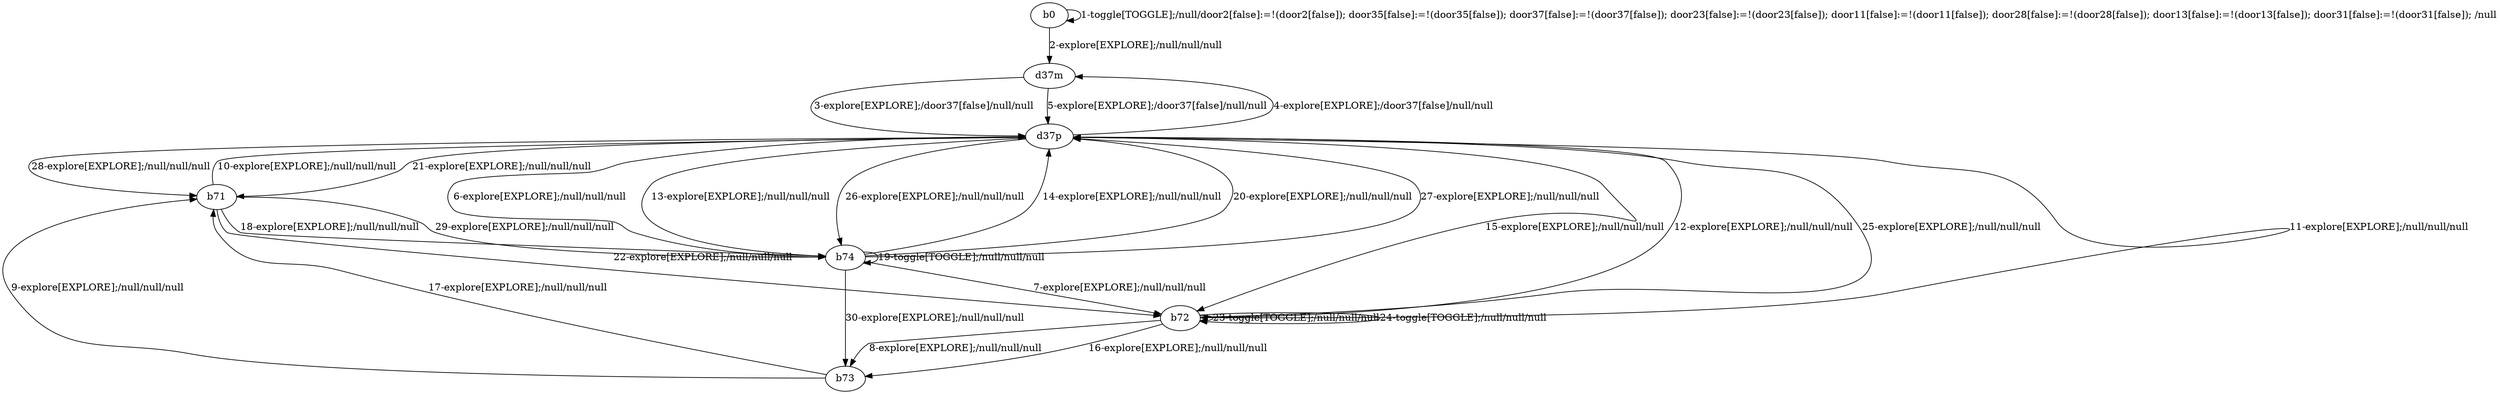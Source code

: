 # Total number of goals covered by this test: 4
# b72 --> b73
# b71 --> d37p
# b71 --> b74
# b72 --> b72

digraph g {
"b0" -> "b0" [label = "1-toggle[TOGGLE];/null/door2[false]:=!(door2[false]); door35[false]:=!(door35[false]); door37[false]:=!(door37[false]); door23[false]:=!(door23[false]); door11[false]:=!(door11[false]); door28[false]:=!(door28[false]); door13[false]:=!(door13[false]); door31[false]:=!(door31[false]); /null"];
"b0" -> "d37m" [label = "2-explore[EXPLORE];/null/null/null"];
"d37m" -> "d37p" [label = "3-explore[EXPLORE];/door37[false]/null/null"];
"d37p" -> "d37m" [label = "4-explore[EXPLORE];/door37[false]/null/null"];
"d37m" -> "d37p" [label = "5-explore[EXPLORE];/door37[false]/null/null"];
"d37p" -> "b74" [label = "6-explore[EXPLORE];/null/null/null"];
"b74" -> "b72" [label = "7-explore[EXPLORE];/null/null/null"];
"b72" -> "b73" [label = "8-explore[EXPLORE];/null/null/null"];
"b73" -> "b71" [label = "9-explore[EXPLORE];/null/null/null"];
"b71" -> "d37p" [label = "10-explore[EXPLORE];/null/null/null"];
"d37p" -> "b72" [label = "11-explore[EXPLORE];/null/null/null"];
"b72" -> "d37p" [label = "12-explore[EXPLORE];/null/null/null"];
"d37p" -> "b74" [label = "13-explore[EXPLORE];/null/null/null"];
"b74" -> "d37p" [label = "14-explore[EXPLORE];/null/null/null"];
"d37p" -> "b72" [label = "15-explore[EXPLORE];/null/null/null"];
"b72" -> "b73" [label = "16-explore[EXPLORE];/null/null/null"];
"b73" -> "b71" [label = "17-explore[EXPLORE];/null/null/null"];
"b71" -> "b74" [label = "18-explore[EXPLORE];/null/null/null"];
"b74" -> "b74" [label = "19-toggle[TOGGLE];/null/null/null"];
"b74" -> "d37p" [label = "20-explore[EXPLORE];/null/null/null"];
"d37p" -> "b71" [label = "21-explore[EXPLORE];/null/null/null"];
"b71" -> "b72" [label = "22-explore[EXPLORE];/null/null/null"];
"b72" -> "b72" [label = "23-toggle[TOGGLE];/null/null/null"];
"b72" -> "b72" [label = "24-toggle[TOGGLE];/null/null/null"];
"b72" -> "d37p" [label = "25-explore[EXPLORE];/null/null/null"];
"d37p" -> "b74" [label = "26-explore[EXPLORE];/null/null/null"];
"b74" -> "d37p" [label = "27-explore[EXPLORE];/null/null/null"];
"d37p" -> "b71" [label = "28-explore[EXPLORE];/null/null/null"];
"b71" -> "b74" [label = "29-explore[EXPLORE];/null/null/null"];
"b74" -> "b73" [label = "30-explore[EXPLORE];/null/null/null"];
}